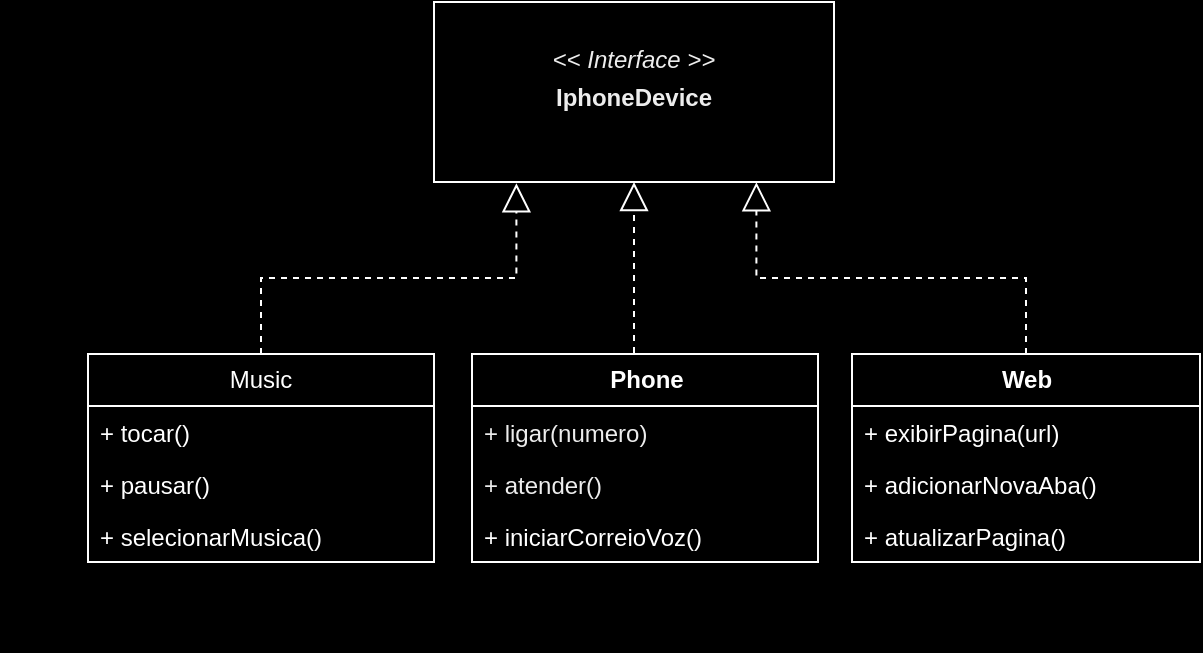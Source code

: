 <mxfile>
    <diagram name="Page-1" id="c4acf3e9-155e-7222-9cf6-157b1a14988f">
        <mxGraphModel dx="1622" dy="883" grid="0" gridSize="10" guides="1" tooltips="1" connect="1" arrows="1" fold="1" page="0" pageScale="1" pageWidth="850" pageHeight="1100" background="#000000" math="0" shadow="0">
            <root>
                <mxCell id="0"/>
                <mxCell id="1" parent="0"/>
                <mxCell id="17acba5748e5396b-20" value="Web" style="swimlane;html=1;fontStyle=1;childLayout=stackLayout;horizontal=1;startSize=26;fillColor=none;horizontalStack=0;resizeParent=1;resizeLast=0;collapsible=1;marginBottom=0;swimlaneFillColor=none;rounded=0;shadow=0;comic=0;labelBackgroundColor=none;strokeWidth=1;fontFamily=Helvetica;fontSize=12;align=center;fontColor=#FFFFFF;strokeColor=#FFFFFF;" parent="1" vertex="1">
                    <mxGeometry x="529" y="146" width="174" height="104" as="geometry">
                        <mxRectangle x="590" y="161" width="60" height="30" as="alternateBounds"/>
                    </mxGeometry>
                </mxCell>
                <mxCell id="17acba5748e5396b-21" value="+ exibirPagina(url)" style="text;html=1;strokeColor=none;fillColor=none;align=left;verticalAlign=top;spacingLeft=4;spacingRight=4;whiteSpace=wrap;overflow=hidden;rotatable=0;points=[[0,0.5],[1,0.5]];portConstraint=eastwest;fontColor=#FFFFFF;" parent="17acba5748e5396b-20" vertex="1">
                    <mxGeometry y="26" width="174" height="26" as="geometry"/>
                </mxCell>
                <mxCell id="17acba5748e5396b-24" value="+ adicionarNovaAba()" style="text;html=1;strokeColor=none;fillColor=none;align=left;verticalAlign=top;spacingLeft=4;spacingRight=4;whiteSpace=wrap;overflow=hidden;rotatable=0;points=[[0,0.5],[1,0.5]];portConstraint=eastwest;fontColor=#FFFFFF;" parent="17acba5748e5396b-20" vertex="1">
                    <mxGeometry y="52" width="174" height="26" as="geometry"/>
                </mxCell>
                <mxCell id="17acba5748e5396b-26" value="+ atualizarPagina()" style="text;html=1;strokeColor=none;fillColor=none;align=left;verticalAlign=top;spacingLeft=4;spacingRight=4;whiteSpace=wrap;overflow=hidden;rotatable=0;points=[[0,0.5],[1,0.5]];portConstraint=eastwest;fontColor=#FFFFFF;" parent="17acba5748e5396b-20" vertex="1">
                    <mxGeometry y="78" width="174" height="26" as="geometry"/>
                </mxCell>
                <mxCell id="vCPNAp7kwKxhHE4hgSjN-11" style="edgeStyle=orthogonalEdgeStyle;rounded=0;orthogonalLoop=1;jettySize=auto;html=1;exitX=0.5;exitY=0;exitDx=0;exitDy=0;entryX=0.5;entryY=1;entryDx=0;entryDy=0;endArrow=block;endFill=0;endSize=12;dashed=1;strokeColor=#FFFFFF;" parent="1" source="17acba5748e5396b-30" target="5d2195bd80daf111-18" edge="1">
                    <mxGeometry relative="1" as="geometry">
                        <Array as="points">
                            <mxPoint x="420" y="146"/>
                        </Array>
                    </mxGeometry>
                </mxCell>
                <mxCell id="17acba5748e5396b-30" value="&lt;b&gt;&lt;font face=&quot;Helvetica&quot; style=&quot;font-size: 12px; color: rgb(255, 255, 255);&quot;&gt;Phone&lt;/font&gt;&lt;/b&gt;" style="swimlane;html=1;fontStyle=0;childLayout=stackLayout;horizontal=1;startSize=26;fillColor=none;horizontalStack=0;resizeParent=1;resizeLast=0;collapsible=1;marginBottom=0;swimlaneFillColor=none;rounded=0;shadow=0;comic=0;labelBackgroundColor=none;strokeWidth=1;fontFamily=Verdana;fontSize=10;align=center;fontColor=#FFFFFF;strokeColor=#FFFFFF;" parent="1" vertex="1">
                    <mxGeometry x="339" y="146" width="173" height="104" as="geometry"/>
                </mxCell>
                <mxCell id="17acba5748e5396b-31" value="+ ligar(numero)" style="text;html=1;strokeColor=none;fillColor=none;align=left;verticalAlign=top;spacingLeft=4;spacingRight=4;whiteSpace=wrap;overflow=hidden;rotatable=0;points=[[0,0.5],[1,0.5]];portConstraint=eastwest;fontColor=#EDEDED;" parent="17acba5748e5396b-30" vertex="1">
                    <mxGeometry y="26" width="173" height="26" as="geometry"/>
                </mxCell>
                <mxCell id="17acba5748e5396b-32" value="+ atender()" style="text;html=1;strokeColor=none;fillColor=none;align=left;verticalAlign=top;spacingLeft=4;spacingRight=4;whiteSpace=wrap;overflow=hidden;rotatable=0;points=[[0,0.5],[1,0.5]];portConstraint=eastwest;fontColor=#EDEDED;" parent="17acba5748e5396b-30" vertex="1">
                    <mxGeometry y="52" width="173" height="26" as="geometry"/>
                </mxCell>
                <mxCell id="17acba5748e5396b-33" value="+ iniciarCorreioVoz()" style="text;html=1;strokeColor=none;fillColor=none;align=left;verticalAlign=top;spacingLeft=4;spacingRight=4;whiteSpace=wrap;overflow=hidden;rotatable=0;points=[[0,0.5],[1,0.5]];portConstraint=eastwest;fontColor=#FFFFFF;" parent="17acba5748e5396b-30" vertex="1">
                    <mxGeometry y="78" width="173" height="26" as="geometry"/>
                </mxCell>
                <mxCell id="5d2195bd80daf111-18" value="&lt;p style=&quot;margin:0px;margin-top:4px;text-align:center;&quot;&gt;&lt;b&gt;&lt;font style=&quot;color: rgb(237, 237, 237);&quot;&gt;&lt;br&gt;&lt;/font&gt;&lt;/b&gt;&lt;/p&gt;&lt;p style=&quot;margin:0px;margin-top:4px;text-align:center;&quot;&gt;&lt;i&gt;&lt;font style=&quot;color: rgb(237, 237, 237);&quot;&gt;&amp;lt;&amp;lt; Interface &amp;gt;&amp;gt;&lt;/font&gt;&lt;/i&gt;&lt;/p&gt;&lt;p style=&quot;margin:0px;margin-top:4px;text-align:center;&quot;&gt;&lt;b&gt;&lt;font style=&quot;color: rgb(237, 237, 237);&quot;&gt;IphoneDevice&lt;/font&gt;&lt;/b&gt;&lt;/p&gt;" style="verticalAlign=top;align=left;overflow=fill;fontSize=12;fontFamily=Helvetica;html=1;rounded=0;shadow=0;comic=0;labelBackgroundColor=none;strokeWidth=1;strokeColor=#FFFFFF;fillColor=#000000;fontColor=#FFFFFF;" parent="1" vertex="1">
                    <mxGeometry x="320" y="-30" width="200" height="90" as="geometry"/>
                </mxCell>
                <mxCell id="vCPNAp7kwKxhHE4hgSjN-12" style="edgeStyle=orthogonalEdgeStyle;rounded=0;orthogonalLoop=1;jettySize=auto;html=1;exitX=0.5;exitY=0;exitDx=0;exitDy=0;entryX=0.806;entryY=1.001;entryDx=0;entryDy=0;entryPerimeter=0;endSize=12;endArrow=block;endFill=0;dashed=1;strokeColor=#FFFFFF;" parent="1" source="17acba5748e5396b-20" target="5d2195bd80daf111-18" edge="1">
                    <mxGeometry relative="1" as="geometry"/>
                </mxCell>
                <mxCell id="vCPNAp7kwKxhHE4hgSjN-13" style="edgeStyle=orthogonalEdgeStyle;rounded=0;orthogonalLoop=1;jettySize=auto;html=1;exitX=0.5;exitY=0;exitDx=0;exitDy=0;entryX=0.206;entryY=1.007;entryDx=0;entryDy=0;entryPerimeter=0;dashed=1;endArrow=block;endFill=0;endSize=12;strokeColor=#FFFFFF;" parent="1" source="2" target="5d2195bd80daf111-18" edge="1">
                    <mxGeometry relative="1" as="geometry">
                        <mxPoint x="165" y="161" as="sourcePoint"/>
                    </mxGeometry>
                </mxCell>
                <mxCell id="6" value="" style="edgeStyle=orthogonalEdgeStyle;rounded=0;orthogonalLoop=1;jettySize=auto;html=1;exitX=0.5;exitY=0;exitDx=0;exitDy=0;entryX=0.206;entryY=1.007;entryDx=0;entryDy=0;entryPerimeter=0;dashed=1;endArrow=block;endFill=0;endSize=12;" edge="1" parent="1" target="2">
                    <mxGeometry relative="1" as="geometry">
                        <mxPoint x="165" y="161" as="sourcePoint"/>
                        <mxPoint x="361" y="61" as="targetPoint"/>
                    </mxGeometry>
                </mxCell>
                <mxCell id="2" value="Music" style="swimlane;fontStyle=0;childLayout=stackLayout;horizontal=1;startSize=26;fillColor=none;horizontalStack=0;resizeParent=1;resizeParentMax=0;resizeLast=0;collapsible=1;marginBottom=0;whiteSpace=wrap;html=1;fontColor=#FFFFFF;swimlaneFillColor=none;strokeColor=#FFFFFF;" vertex="1" parent="1">
                    <mxGeometry x="147" y="146" width="173" height="104" as="geometry"/>
                </mxCell>
                <mxCell id="3" value="&lt;span style=&quot;color: rgb(255, 255, 255); background-color: rgb(0, 0, 0);&quot;&gt;+ tocar()&lt;/span&gt;" style="text;strokeColor=none;fillColor=none;align=left;verticalAlign=top;spacingLeft=4;spacingRight=4;overflow=hidden;rotatable=0;points=[[0,0.5],[1,0.5]];portConstraint=eastwest;whiteSpace=wrap;html=1;fontColor=#FFFFFF;" vertex="1" parent="2">
                    <mxGeometry y="26" width="173" height="26" as="geometry"/>
                </mxCell>
                <mxCell id="4" value="&lt;span style=&quot;color: rgb(255, 255, 255); background-color: rgb(0, 0, 0);&quot;&gt;+ pausar()&lt;/span&gt;" style="text;strokeColor=none;fillColor=none;align=left;verticalAlign=top;spacingLeft=4;spacingRight=4;overflow=hidden;rotatable=0;points=[[0,0.5],[1,0.5]];portConstraint=eastwest;whiteSpace=wrap;html=1;fontColor=#FFFFFF;" vertex="1" parent="2">
                    <mxGeometry y="52" width="173" height="26" as="geometry"/>
                </mxCell>
                <mxCell id="5" value="&lt;span style=&quot;color: rgb(255, 255, 255); background-color: rgb(0, 0, 0);&quot;&gt;+ selecionarMusica()&lt;/span&gt;" style="text;strokeColor=none;fillColor=none;align=left;verticalAlign=top;spacingLeft=4;spacingRight=4;overflow=hidden;rotatable=0;points=[[0,0.5],[1,0.5]];portConstraint=eastwest;whiteSpace=wrap;html=1;fontColor=#FFFFFF;" vertex="1" parent="2">
                    <mxGeometry y="78" width="173" height="26" as="geometry"/>
                </mxCell>
            </root>
        </mxGraphModel>
    </diagram>
</mxfile>